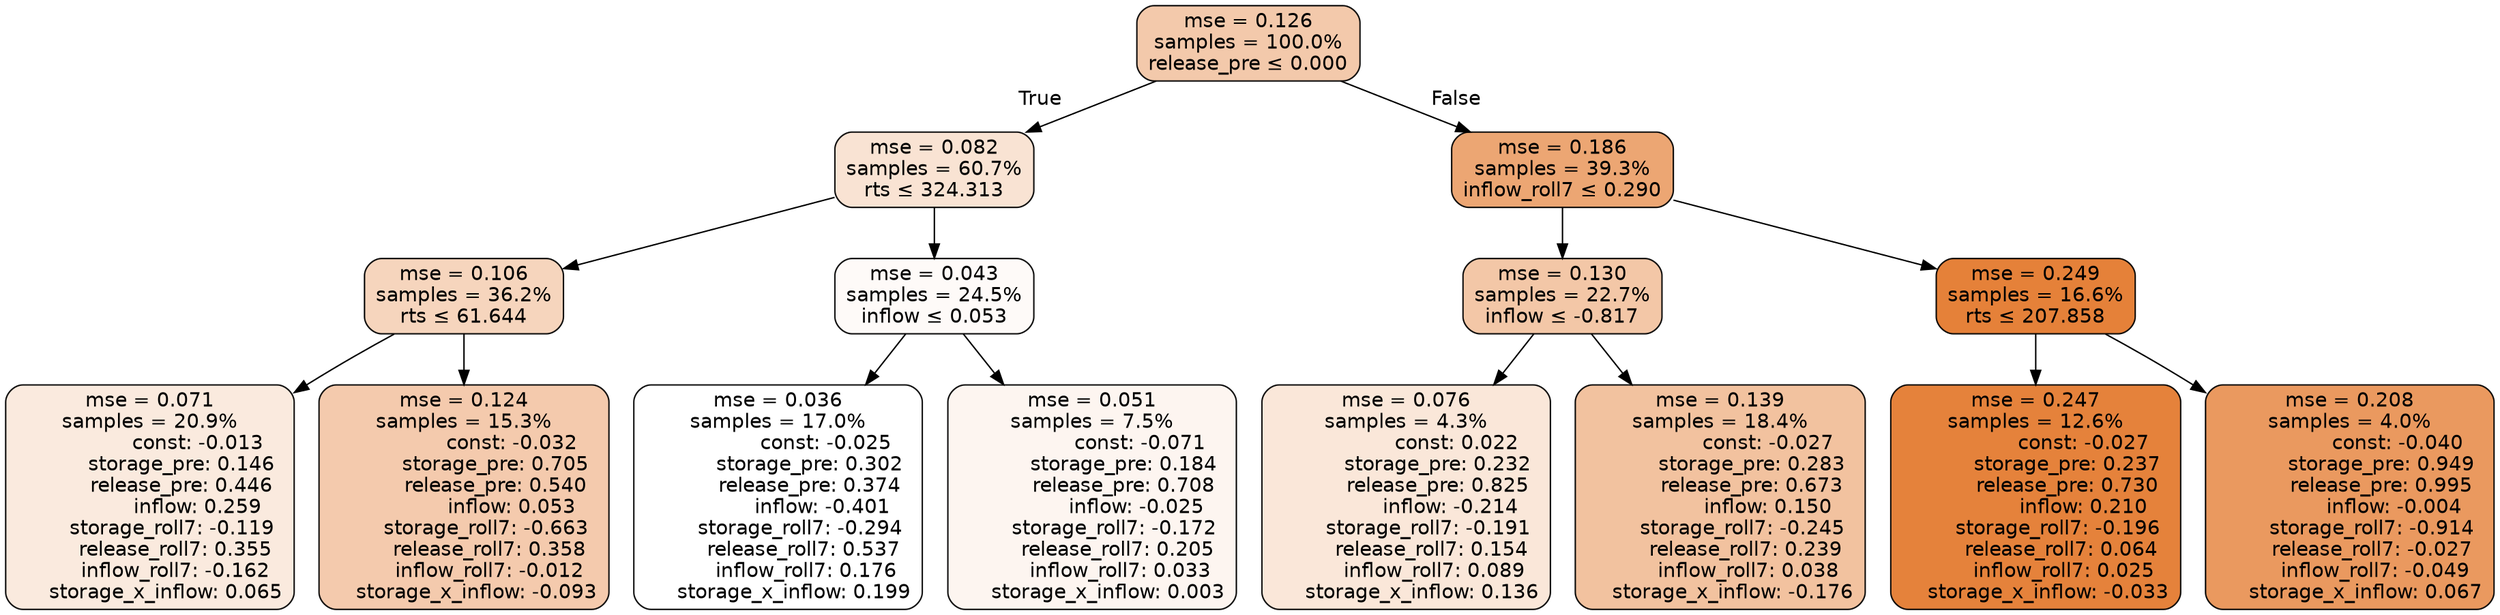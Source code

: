 digraph tree {
bgcolor="transparent"
node [shape=rectangle, style="filled, rounded", color="black", fontname=helvetica] ;
edge [fontname=helvetica] ;
	"0" [label="mse = 0.126
samples = 100.0%
release_pre &le; 0.000", fillcolor="#f3c9ab"]
	"1" [label="mse = 0.082
samples = 60.7%
rts &le; 324.313", fillcolor="#f9e3d3"]
	"2" [label="mse = 0.106
samples = 36.2%
rts &le; 61.644", fillcolor="#f6d5bd"]
	"3" [label="mse = 0.071
samples = 20.9%
               const: -0.013
          storage_pre: 0.146
          release_pre: 0.446
               inflow: 0.259
       storage_roll7: -0.119
        release_roll7: 0.355
        inflow_roll7: -0.162
     storage_x_inflow: 0.065", fillcolor="#faeade"]
	"4" [label="mse = 0.124
samples = 15.3%
               const: -0.032
          storage_pre: 0.705
          release_pre: 0.540
               inflow: 0.053
       storage_roll7: -0.663
        release_roll7: 0.358
        inflow_roll7: -0.012
    storage_x_inflow: -0.093", fillcolor="#f4caad"]
	"5" [label="mse = 0.043
samples = 24.5%
inflow &le; 0.053", fillcolor="#fefaf8"]
	"6" [label="mse = 0.036
samples = 17.0%
               const: -0.025
          storage_pre: 0.302
          release_pre: 0.374
              inflow: -0.401
       storage_roll7: -0.294
        release_roll7: 0.537
         inflow_roll7: 0.176
     storage_x_inflow: 0.199", fillcolor="#ffffff"]
	"7" [label="mse = 0.051
samples = 7.5%
               const: -0.071
          storage_pre: 0.184
          release_pre: 0.708
              inflow: -0.025
       storage_roll7: -0.172
        release_roll7: 0.205
         inflow_roll7: 0.033
     storage_x_inflow: 0.003", fillcolor="#fdf5f0"]
	"8" [label="mse = 0.186
samples = 39.3%
inflow_roll7 &le; 0.290", fillcolor="#eca673"]
	"9" [label="mse = 0.130
samples = 22.7%
inflow &le; -0.817", fillcolor="#f3c7a7"]
	"10" [label="mse = 0.076
samples = 4.3%
                const: 0.022
          storage_pre: 0.232
          release_pre: 0.825
              inflow: -0.214
       storage_roll7: -0.191
        release_roll7: 0.154
         inflow_roll7: 0.089
     storage_x_inflow: 0.136", fillcolor="#fae7d9"]
	"11" [label="mse = 0.139
samples = 18.4%
               const: -0.027
          storage_pre: 0.283
          release_pre: 0.673
               inflow: 0.150
       storage_roll7: -0.245
        release_roll7: 0.239
         inflow_roll7: 0.038
    storage_x_inflow: -0.176", fillcolor="#f2c29f"]
	"12" [label="mse = 0.249
samples = 16.6%
rts &le; 207.858", fillcolor="#e58139"]
	"13" [label="mse = 0.247
samples = 12.6%
               const: -0.027
          storage_pre: 0.237
          release_pre: 0.730
               inflow: 0.210
       storage_roll7: -0.196
        release_roll7: 0.064
         inflow_roll7: 0.025
    storage_x_inflow: -0.033", fillcolor="#e5823b"]
	"14" [label="mse = 0.208
samples = 4.0%
               const: -0.040
          storage_pre: 0.949
          release_pre: 0.995
              inflow: -0.004
       storage_roll7: -0.914
       release_roll7: -0.027
        inflow_roll7: -0.049
     storage_x_inflow: 0.067", fillcolor="#ea995f"]

	"0" -> "1" [labeldistance=2.5, labelangle=45, headlabel="True"]
	"1" -> "2"
	"2" -> "3"
	"2" -> "4"
	"1" -> "5"
	"5" -> "6"
	"5" -> "7"
	"0" -> "8" [labeldistance=2.5, labelangle=-45, headlabel="False"]
	"8" -> "9"
	"9" -> "10"
	"9" -> "11"
	"8" -> "12"
	"12" -> "13"
	"12" -> "14"
}